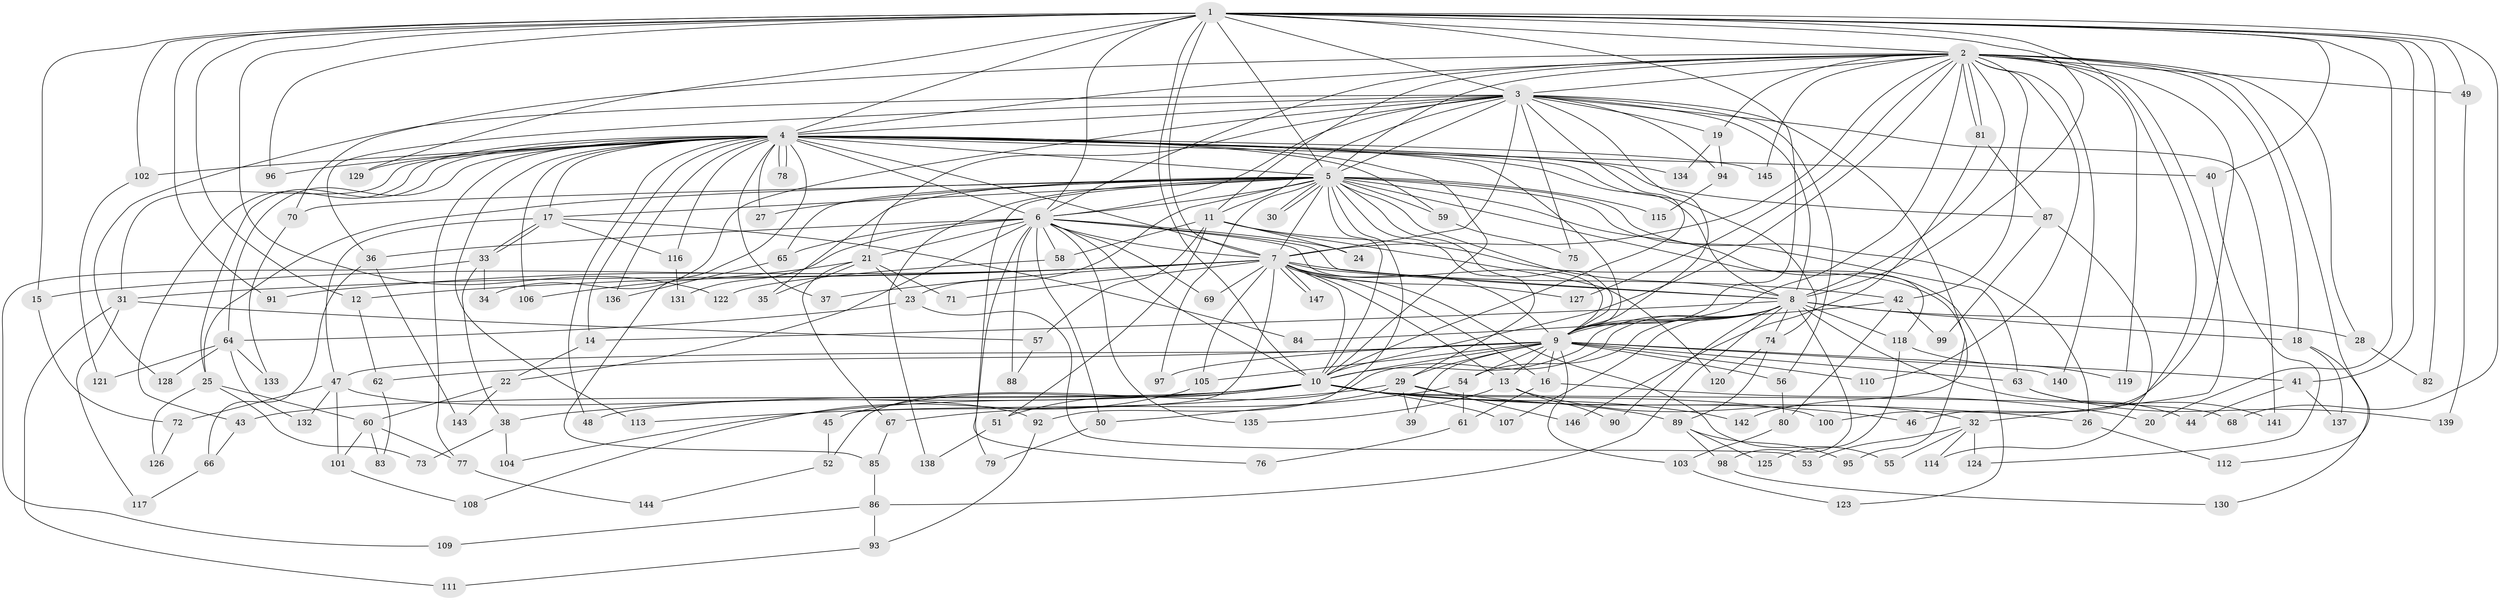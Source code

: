 // Generated by graph-tools (version 1.1) at 2025/01/03/09/25 03:01:28]
// undirected, 147 vertices, 319 edges
graph export_dot {
graph [start="1"]
  node [color=gray90,style=filled];
  1;
  2;
  3;
  4;
  5;
  6;
  7;
  8;
  9;
  10;
  11;
  12;
  13;
  14;
  15;
  16;
  17;
  18;
  19;
  20;
  21;
  22;
  23;
  24;
  25;
  26;
  27;
  28;
  29;
  30;
  31;
  32;
  33;
  34;
  35;
  36;
  37;
  38;
  39;
  40;
  41;
  42;
  43;
  44;
  45;
  46;
  47;
  48;
  49;
  50;
  51;
  52;
  53;
  54;
  55;
  56;
  57;
  58;
  59;
  60;
  61;
  62;
  63;
  64;
  65;
  66;
  67;
  68;
  69;
  70;
  71;
  72;
  73;
  74;
  75;
  76;
  77;
  78;
  79;
  80;
  81;
  82;
  83;
  84;
  85;
  86;
  87;
  88;
  89;
  90;
  91;
  92;
  93;
  94;
  95;
  96;
  97;
  98;
  99;
  100;
  101;
  102;
  103;
  104;
  105;
  106;
  107;
  108;
  109;
  110;
  111;
  112;
  113;
  114;
  115;
  116;
  117;
  118;
  119;
  120;
  121;
  122;
  123;
  124;
  125;
  126;
  127;
  128;
  129;
  130;
  131;
  132;
  133;
  134;
  135;
  136;
  137;
  138;
  139;
  140;
  141;
  142;
  143;
  144;
  145;
  146;
  147;
  1 -- 2;
  1 -- 3;
  1 -- 4;
  1 -- 5;
  1 -- 6;
  1 -- 7;
  1 -- 8;
  1 -- 9;
  1 -- 10;
  1 -- 12;
  1 -- 15;
  1 -- 20;
  1 -- 40;
  1 -- 41;
  1 -- 46;
  1 -- 49;
  1 -- 68;
  1 -- 82;
  1 -- 91;
  1 -- 96;
  1 -- 102;
  1 -- 122;
  1 -- 129;
  2 -- 3;
  2 -- 4;
  2 -- 5;
  2 -- 6;
  2 -- 7;
  2 -- 8;
  2 -- 9;
  2 -- 10;
  2 -- 11;
  2 -- 18;
  2 -- 19;
  2 -- 28;
  2 -- 32;
  2 -- 42;
  2 -- 49;
  2 -- 70;
  2 -- 81;
  2 -- 81;
  2 -- 100;
  2 -- 110;
  2 -- 112;
  2 -- 119;
  2 -- 127;
  2 -- 140;
  2 -- 145;
  3 -- 4;
  3 -- 5;
  3 -- 6;
  3 -- 7;
  3 -- 8;
  3 -- 9;
  3 -- 10;
  3 -- 11;
  3 -- 19;
  3 -- 21;
  3 -- 34;
  3 -- 36;
  3 -- 56;
  3 -- 75;
  3 -- 94;
  3 -- 128;
  3 -- 141;
  3 -- 142;
  4 -- 5;
  4 -- 6;
  4 -- 7;
  4 -- 8;
  4 -- 9;
  4 -- 10;
  4 -- 14;
  4 -- 17;
  4 -- 25;
  4 -- 27;
  4 -- 31;
  4 -- 37;
  4 -- 40;
  4 -- 43;
  4 -- 48;
  4 -- 59;
  4 -- 64;
  4 -- 74;
  4 -- 77;
  4 -- 78;
  4 -- 78;
  4 -- 85;
  4 -- 87;
  4 -- 96;
  4 -- 102;
  4 -- 106;
  4 -- 113;
  4 -- 116;
  4 -- 129;
  4 -- 134;
  4 -- 136;
  4 -- 145;
  5 -- 6;
  5 -- 7;
  5 -- 8;
  5 -- 9;
  5 -- 10;
  5 -- 17;
  5 -- 23;
  5 -- 25;
  5 -- 26;
  5 -- 27;
  5 -- 29;
  5 -- 30;
  5 -- 30;
  5 -- 35;
  5 -- 59;
  5 -- 63;
  5 -- 65;
  5 -- 70;
  5 -- 76;
  5 -- 92;
  5 -- 97;
  5 -- 115;
  5 -- 118;
  5 -- 123;
  5 -- 138;
  6 -- 7;
  6 -- 8;
  6 -- 9;
  6 -- 10;
  6 -- 21;
  6 -- 22;
  6 -- 24;
  6 -- 36;
  6 -- 50;
  6 -- 58;
  6 -- 65;
  6 -- 69;
  6 -- 79;
  6 -- 88;
  6 -- 131;
  6 -- 135;
  7 -- 8;
  7 -- 9;
  7 -- 10;
  7 -- 12;
  7 -- 13;
  7 -- 15;
  7 -- 16;
  7 -- 31;
  7 -- 37;
  7 -- 42;
  7 -- 45;
  7 -- 55;
  7 -- 69;
  7 -- 71;
  7 -- 91;
  7 -- 105;
  7 -- 127;
  7 -- 147;
  7 -- 147;
  8 -- 9;
  8 -- 10;
  8 -- 14;
  8 -- 18;
  8 -- 28;
  8 -- 44;
  8 -- 52;
  8 -- 54;
  8 -- 74;
  8 -- 86;
  8 -- 90;
  8 -- 98;
  8 -- 107;
  8 -- 118;
  9 -- 10;
  9 -- 13;
  9 -- 16;
  9 -- 29;
  9 -- 39;
  9 -- 41;
  9 -- 47;
  9 -- 54;
  9 -- 56;
  9 -- 62;
  9 -- 63;
  9 -- 97;
  9 -- 103;
  9 -- 105;
  9 -- 110;
  9 -- 140;
  10 -- 26;
  10 -- 38;
  10 -- 43;
  10 -- 45;
  10 -- 48;
  10 -- 51;
  10 -- 68;
  10 -- 89;
  10 -- 100;
  10 -- 104;
  10 -- 107;
  10 -- 142;
  11 -- 24;
  11 -- 51;
  11 -- 57;
  11 -- 58;
  11 -- 95;
  11 -- 120;
  12 -- 62;
  13 -- 32;
  13 -- 90;
  13 -- 135;
  14 -- 22;
  15 -- 72;
  16 -- 20;
  16 -- 61;
  17 -- 33;
  17 -- 33;
  17 -- 47;
  17 -- 84;
  17 -- 116;
  18 -- 130;
  18 -- 137;
  19 -- 94;
  19 -- 134;
  21 -- 23;
  21 -- 35;
  21 -- 67;
  21 -- 71;
  21 -- 106;
  22 -- 60;
  22 -- 143;
  23 -- 53;
  23 -- 64;
  25 -- 60;
  25 -- 73;
  25 -- 126;
  26 -- 112;
  28 -- 82;
  29 -- 39;
  29 -- 46;
  29 -- 50;
  29 -- 113;
  29 -- 146;
  31 -- 57;
  31 -- 111;
  31 -- 117;
  32 -- 53;
  32 -- 55;
  32 -- 114;
  32 -- 124;
  33 -- 34;
  33 -- 38;
  33 -- 109;
  36 -- 66;
  36 -- 143;
  38 -- 73;
  38 -- 104;
  40 -- 124;
  41 -- 44;
  41 -- 137;
  42 -- 80;
  42 -- 84;
  42 -- 99;
  43 -- 66;
  45 -- 52;
  47 -- 72;
  47 -- 92;
  47 -- 101;
  47 -- 132;
  49 -- 139;
  50 -- 79;
  51 -- 138;
  52 -- 144;
  54 -- 61;
  54 -- 67;
  56 -- 80;
  57 -- 88;
  58 -- 122;
  59 -- 75;
  60 -- 77;
  60 -- 83;
  60 -- 101;
  61 -- 76;
  62 -- 83;
  63 -- 139;
  63 -- 141;
  64 -- 121;
  64 -- 128;
  64 -- 132;
  64 -- 133;
  65 -- 136;
  66 -- 117;
  67 -- 85;
  70 -- 133;
  72 -- 126;
  74 -- 89;
  74 -- 120;
  77 -- 144;
  80 -- 103;
  81 -- 87;
  81 -- 146;
  85 -- 86;
  86 -- 93;
  86 -- 109;
  87 -- 99;
  87 -- 114;
  89 -- 95;
  89 -- 98;
  89 -- 125;
  92 -- 93;
  93 -- 111;
  94 -- 115;
  98 -- 130;
  101 -- 108;
  102 -- 121;
  103 -- 123;
  105 -- 108;
  116 -- 131;
  118 -- 119;
  118 -- 125;
}
